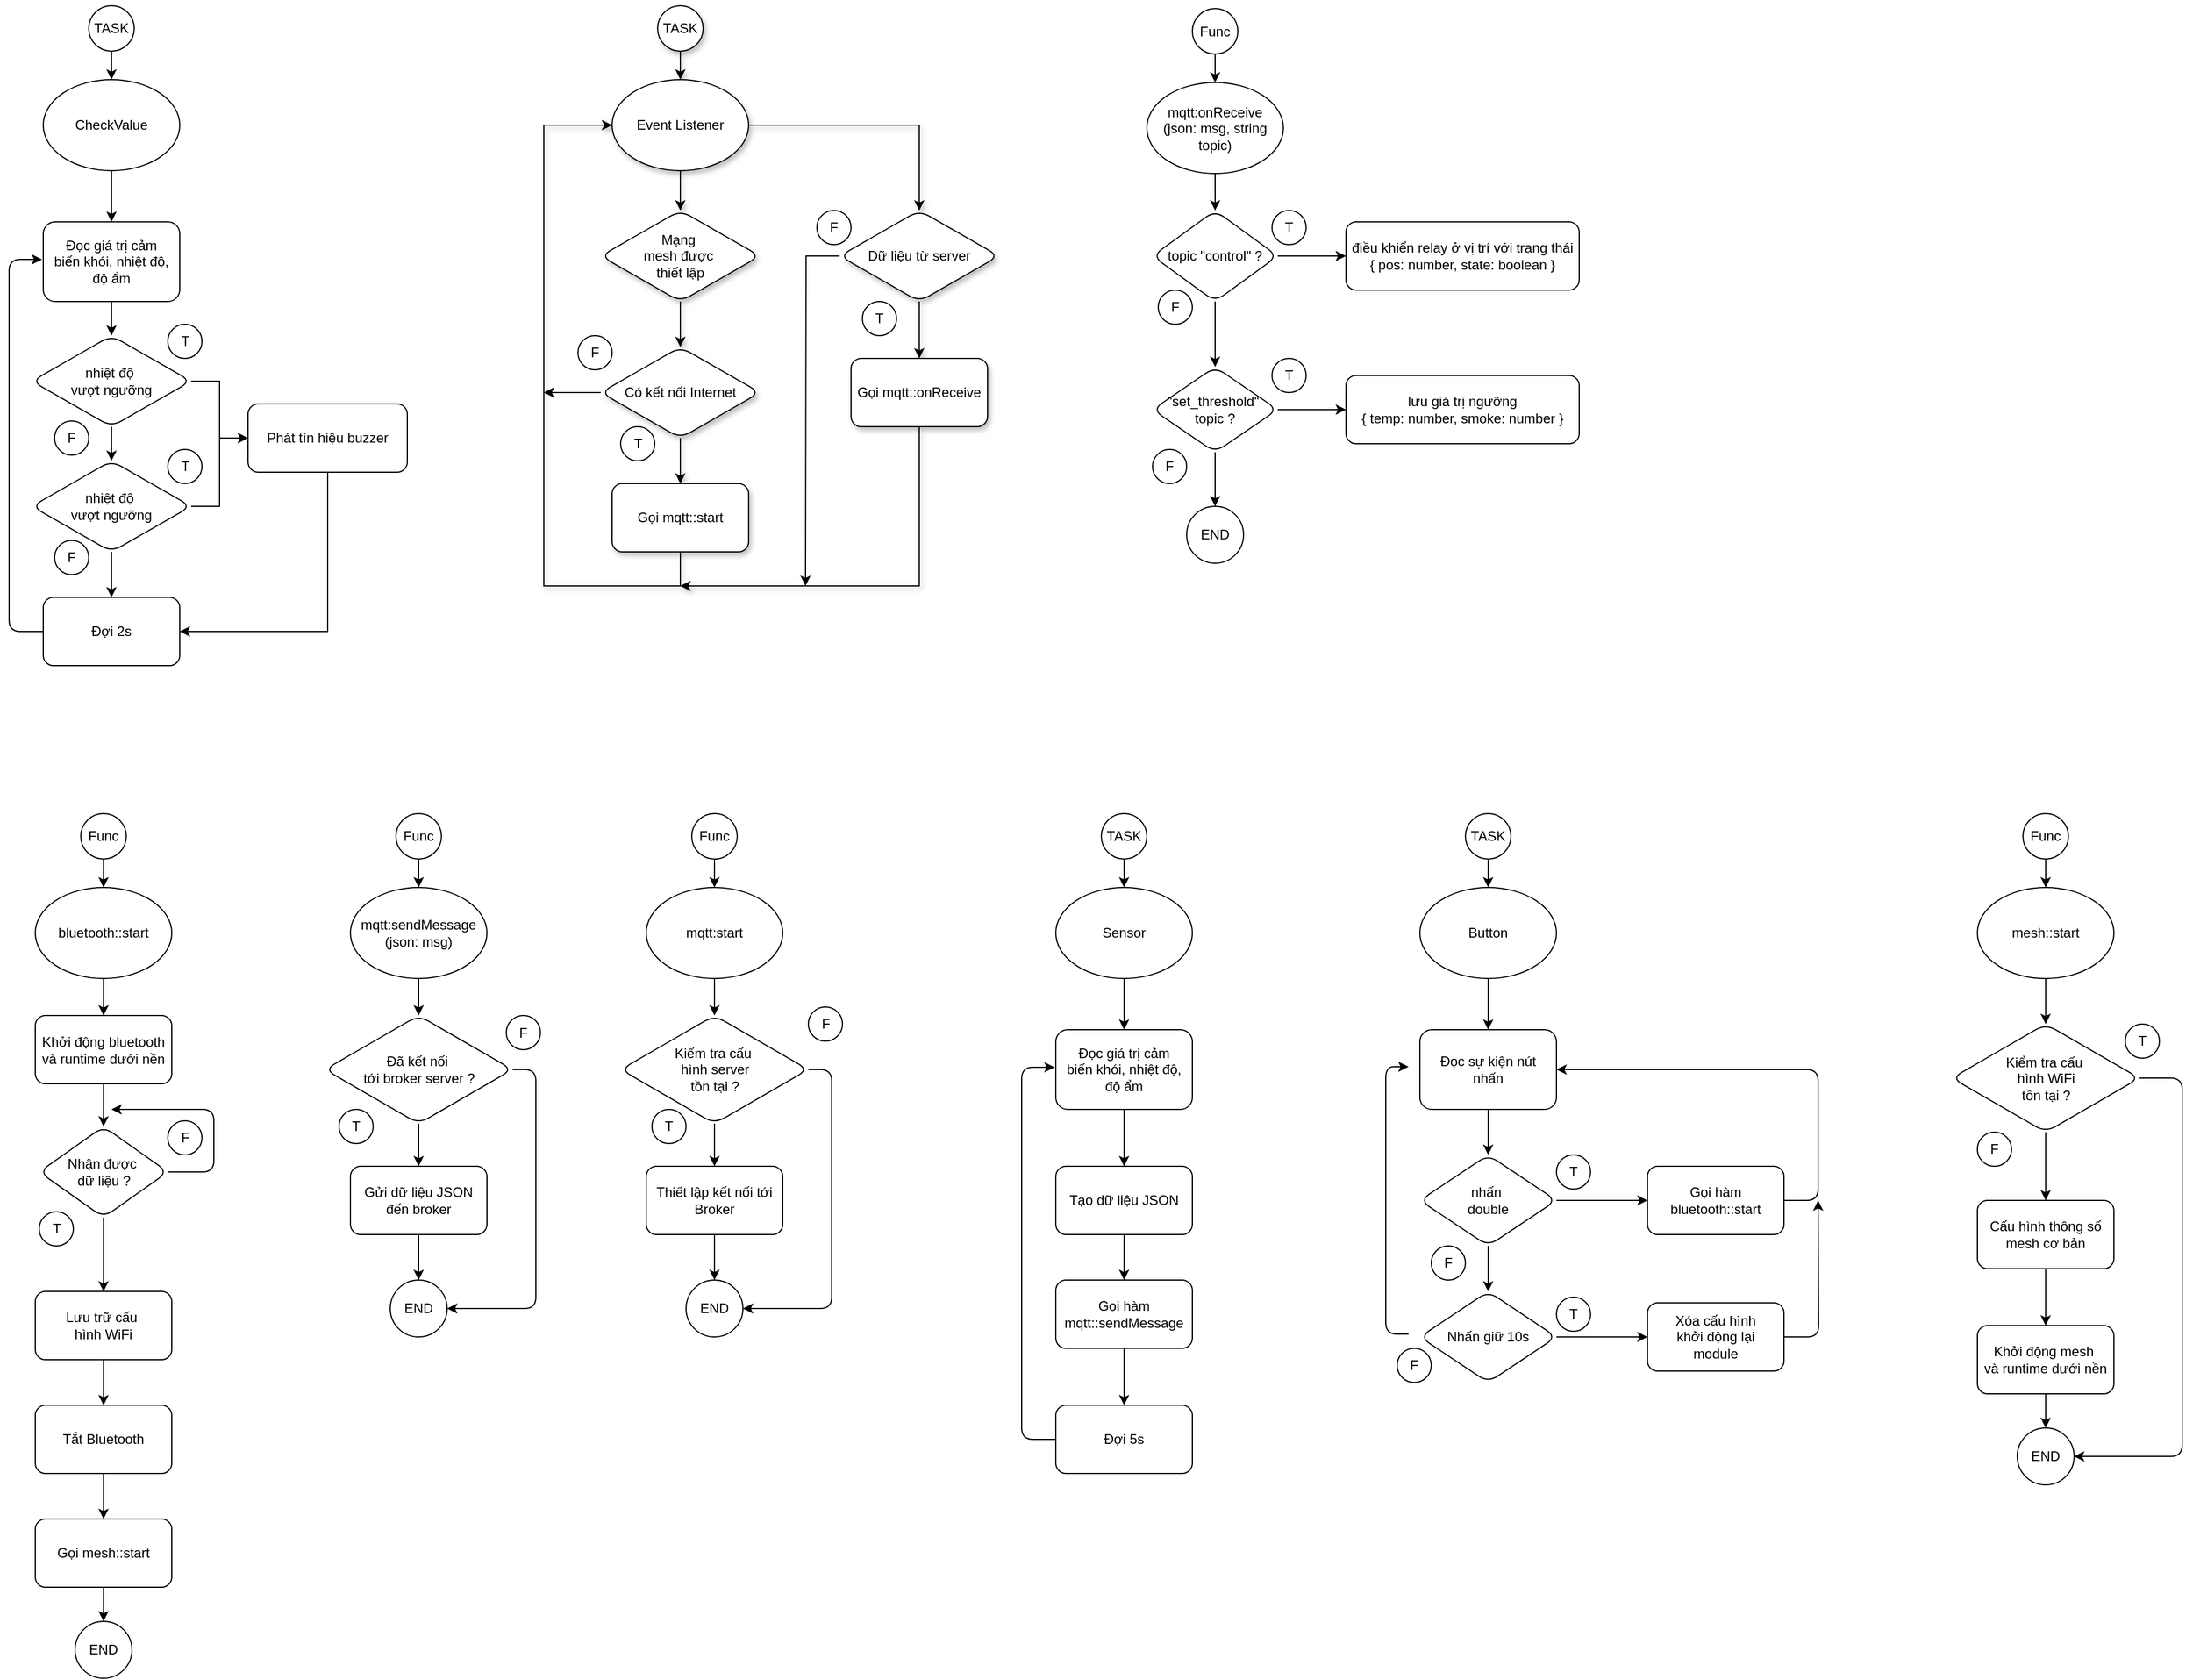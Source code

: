 <mxfile version="24.7.16">
  <diagram id="C5RBs43oDa-KdzZeNtuy" name="Page-1">
    <mxGraphModel dx="2795" dy="1794" grid="1" gridSize="10" guides="1" tooltips="1" connect="1" arrows="1" fold="1" page="1" pageScale="1" pageWidth="827" pageHeight="1169" math="0" shadow="0">
      <root>
        <mxCell id="WIyWlLk6GJQsqaUBKTNV-0" />
        <mxCell id="WIyWlLk6GJQsqaUBKTNV-1" parent="WIyWlLk6GJQsqaUBKTNV-0" />
        <mxCell id="Y83ORuwwAeoxOPEa_cM8-3" value="" style="edgeStyle=orthogonalEdgeStyle;rounded=1;orthogonalLoop=1;jettySize=auto;html=1;" parent="WIyWlLk6GJQsqaUBKTNV-1" source="Y83ORuwwAeoxOPEa_cM8-1" target="Y83ORuwwAeoxOPEa_cM8-2" edge="1">
          <mxGeometry relative="1" as="geometry" />
        </mxCell>
        <mxCell id="Y83ORuwwAeoxOPEa_cM8-1" value="Sensor" style="ellipse;whiteSpace=wrap;html=1;rounded=1;" parent="WIyWlLk6GJQsqaUBKTNV-1" vertex="1">
          <mxGeometry x="70" y="505" width="120" height="80" as="geometry" />
        </mxCell>
        <mxCell id="Y83ORuwwAeoxOPEa_cM8-5" value="" style="edgeStyle=orthogonalEdgeStyle;rounded=1;orthogonalLoop=1;jettySize=auto;html=1;" parent="WIyWlLk6GJQsqaUBKTNV-1" source="Y83ORuwwAeoxOPEa_cM8-2" target="Y83ORuwwAeoxOPEa_cM8-4" edge="1">
          <mxGeometry relative="1" as="geometry" />
        </mxCell>
        <mxCell id="Y83ORuwwAeoxOPEa_cM8-2" value="Đọc giá trị cảm biến khói, nhiệt độ, độ ẩm" style="rounded=1;whiteSpace=wrap;html=1;spacing=4;spacingRight=6;spacingLeft=6;" parent="WIyWlLk6GJQsqaUBKTNV-1" vertex="1">
          <mxGeometry x="70" y="630" width="120" height="70" as="geometry" />
        </mxCell>
        <mxCell id="Y83ORuwwAeoxOPEa_cM8-7" value="" style="edgeStyle=orthogonalEdgeStyle;rounded=1;orthogonalLoop=1;jettySize=auto;html=1;" parent="WIyWlLk6GJQsqaUBKTNV-1" source="Y83ORuwwAeoxOPEa_cM8-4" target="Y83ORuwwAeoxOPEa_cM8-6" edge="1">
          <mxGeometry relative="1" as="geometry" />
        </mxCell>
        <mxCell id="Y83ORuwwAeoxOPEa_cM8-4" value="Tạo dữ liệu JSON" style="whiteSpace=wrap;html=1;rounded=1;spacing=4;spacingRight=6;spacingLeft=6;" parent="WIyWlLk6GJQsqaUBKTNV-1" vertex="1">
          <mxGeometry x="70" y="750" width="120" height="60" as="geometry" />
        </mxCell>
        <mxCell id="Y83ORuwwAeoxOPEa_cM8-11" value="" style="edgeStyle=orthogonalEdgeStyle;rounded=1;orthogonalLoop=1;jettySize=auto;html=1;" parent="WIyWlLk6GJQsqaUBKTNV-1" source="Y83ORuwwAeoxOPEa_cM8-6" target="Y83ORuwwAeoxOPEa_cM8-10" edge="1">
          <mxGeometry relative="1" as="geometry" />
        </mxCell>
        <mxCell id="Y83ORuwwAeoxOPEa_cM8-6" value="Gọi hàm mqtt::sendMessage" style="whiteSpace=wrap;html=1;rounded=1;spacing=4;spacingRight=6;spacingLeft=6;" parent="WIyWlLk6GJQsqaUBKTNV-1" vertex="1">
          <mxGeometry x="70" y="850" width="120" height="60" as="geometry" />
        </mxCell>
        <mxCell id="Y83ORuwwAeoxOPEa_cM8-9" style="edgeStyle=orthogonalEdgeStyle;rounded=1;orthogonalLoop=1;jettySize=auto;html=1;entryX=0.5;entryY=0;entryDx=0;entryDy=0;" parent="WIyWlLk6GJQsqaUBKTNV-1" source="Y83ORuwwAeoxOPEa_cM8-8" target="Y83ORuwwAeoxOPEa_cM8-1" edge="1">
          <mxGeometry relative="1" as="geometry" />
        </mxCell>
        <mxCell id="Y83ORuwwAeoxOPEa_cM8-8" value="TASK" style="ellipse;whiteSpace=wrap;html=1;aspect=fixed;rounded=1;" parent="WIyWlLk6GJQsqaUBKTNV-1" vertex="1">
          <mxGeometry x="110" y="440" width="40" height="40" as="geometry" />
        </mxCell>
        <mxCell id="Y83ORuwwAeoxOPEa_cM8-12" style="edgeStyle=orthogonalEdgeStyle;rounded=1;orthogonalLoop=1;jettySize=auto;html=1;entryX=-0.009;entryY=0.472;entryDx=0;entryDy=0;entryPerimeter=0;curved=0;" parent="WIyWlLk6GJQsqaUBKTNV-1" source="Y83ORuwwAeoxOPEa_cM8-10" target="Y83ORuwwAeoxOPEa_cM8-2" edge="1">
          <mxGeometry relative="1" as="geometry">
            <mxPoint x="20" y="810" as="targetPoint" />
            <Array as="points">
              <mxPoint x="40" y="990" />
              <mxPoint x="40" y="663" />
            </Array>
          </mxGeometry>
        </mxCell>
        <mxCell id="Y83ORuwwAeoxOPEa_cM8-10" value="Đợi 5s" style="whiteSpace=wrap;html=1;rounded=1;spacing=4;spacingRight=6;spacingLeft=6;" parent="WIyWlLk6GJQsqaUBKTNV-1" vertex="1">
          <mxGeometry x="70" y="960" width="120" height="60" as="geometry" />
        </mxCell>
        <mxCell id="Y83ORuwwAeoxOPEa_cM8-17" style="edgeStyle=orthogonalEdgeStyle;rounded=1;orthogonalLoop=1;jettySize=auto;html=1;entryX=0.5;entryY=0;entryDx=0;entryDy=0;" parent="WIyWlLk6GJQsqaUBKTNV-1" source="Y83ORuwwAeoxOPEa_cM8-13" target="Y83ORuwwAeoxOPEa_cM8-16" edge="1">
          <mxGeometry relative="1" as="geometry" />
        </mxCell>
        <mxCell id="Y83ORuwwAeoxOPEa_cM8-13" value="Button" style="ellipse;whiteSpace=wrap;html=1;rounded=1;" parent="WIyWlLk6GJQsqaUBKTNV-1" vertex="1">
          <mxGeometry x="390" y="505" width="120" height="80" as="geometry" />
        </mxCell>
        <mxCell id="Y83ORuwwAeoxOPEa_cM8-14" style="edgeStyle=orthogonalEdgeStyle;rounded=1;orthogonalLoop=1;jettySize=auto;html=1;entryX=0.5;entryY=0;entryDx=0;entryDy=0;" parent="WIyWlLk6GJQsqaUBKTNV-1" source="Y83ORuwwAeoxOPEa_cM8-15" target="Y83ORuwwAeoxOPEa_cM8-13" edge="1">
          <mxGeometry relative="1" as="geometry" />
        </mxCell>
        <mxCell id="Y83ORuwwAeoxOPEa_cM8-15" value="TASK" style="ellipse;whiteSpace=wrap;html=1;aspect=fixed;rounded=1;" parent="WIyWlLk6GJQsqaUBKTNV-1" vertex="1">
          <mxGeometry x="430" y="440" width="40" height="40" as="geometry" />
        </mxCell>
        <mxCell id="Y83ORuwwAeoxOPEa_cM8-19" value="" style="edgeStyle=orthogonalEdgeStyle;rounded=1;orthogonalLoop=1;jettySize=auto;html=1;" parent="WIyWlLk6GJQsqaUBKTNV-1" source="Y83ORuwwAeoxOPEa_cM8-16" target="Y83ORuwwAeoxOPEa_cM8-18" edge="1">
          <mxGeometry relative="1" as="geometry" />
        </mxCell>
        <mxCell id="Y83ORuwwAeoxOPEa_cM8-16" value="Đọc sự kiện nút nhấn" style="rounded=1;whiteSpace=wrap;html=1;spacing=4;spacingRight=6;spacingLeft=6;" parent="WIyWlLk6GJQsqaUBKTNV-1" vertex="1">
          <mxGeometry x="390" y="630" width="120" height="70" as="geometry" />
        </mxCell>
        <mxCell id="Y83ORuwwAeoxOPEa_cM8-21" style="edgeStyle=orthogonalEdgeStyle;rounded=1;orthogonalLoop=1;jettySize=auto;html=1;entryX=0.5;entryY=0;entryDx=0;entryDy=0;" parent="WIyWlLk6GJQsqaUBKTNV-1" source="Y83ORuwwAeoxOPEa_cM8-18" target="Y83ORuwwAeoxOPEa_cM8-20" edge="1">
          <mxGeometry relative="1" as="geometry" />
        </mxCell>
        <mxCell id="Y83ORuwwAeoxOPEa_cM8-28" value="" style="edgeStyle=orthogonalEdgeStyle;rounded=1;orthogonalLoop=1;jettySize=auto;html=1;" parent="WIyWlLk6GJQsqaUBKTNV-1" source="Y83ORuwwAeoxOPEa_cM8-18" target="Y83ORuwwAeoxOPEa_cM8-27" edge="1">
          <mxGeometry relative="1" as="geometry" />
        </mxCell>
        <mxCell id="Y83ORuwwAeoxOPEa_cM8-18" value="nhấn&amp;nbsp;&lt;div&gt;double&lt;/div&gt;" style="rhombus;whiteSpace=wrap;html=1;rounded=1;spacing=4;spacingRight=6;spacingLeft=6;" parent="WIyWlLk6GJQsqaUBKTNV-1" vertex="1">
          <mxGeometry x="390" y="740" width="120" height="80" as="geometry" />
        </mxCell>
        <mxCell id="Y83ORuwwAeoxOPEa_cM8-23" style="edgeStyle=orthogonalEdgeStyle;rounded=1;orthogonalLoop=1;jettySize=auto;html=1;entryX=0;entryY=0.5;entryDx=0;entryDy=0;curved=0;" parent="WIyWlLk6GJQsqaUBKTNV-1" edge="1">
          <mxGeometry relative="1" as="geometry">
            <mxPoint x="380" y="662.5" as="targetPoint" />
            <mxPoint x="380" y="897.5" as="sourcePoint" />
            <Array as="points">
              <mxPoint x="360" y="897.5" />
              <mxPoint x="360" y="662.5" />
            </Array>
          </mxGeometry>
        </mxCell>
        <mxCell id="Y83ORuwwAeoxOPEa_cM8-30" value="" style="edgeStyle=orthogonalEdgeStyle;rounded=1;orthogonalLoop=1;jettySize=auto;html=1;" parent="WIyWlLk6GJQsqaUBKTNV-1" source="Y83ORuwwAeoxOPEa_cM8-20" target="Y83ORuwwAeoxOPEa_cM8-29" edge="1">
          <mxGeometry relative="1" as="geometry" />
        </mxCell>
        <mxCell id="Y83ORuwwAeoxOPEa_cM8-20" value="Nhấn giữ 10s" style="rhombus;whiteSpace=wrap;html=1;rounded=1;spacing=4;spacingRight=6;spacingLeft=6;" parent="WIyWlLk6GJQsqaUBKTNV-1" vertex="1">
          <mxGeometry x="390" y="860" width="120" height="80" as="geometry" />
        </mxCell>
        <mxCell id="Y83ORuwwAeoxOPEa_cM8-24" value="F" style="ellipse;whiteSpace=wrap;html=1;aspect=fixed;rounded=1;" parent="WIyWlLk6GJQsqaUBKTNV-1" vertex="1">
          <mxGeometry x="370" y="910" width="30" height="30" as="geometry" />
        </mxCell>
        <mxCell id="Y83ORuwwAeoxOPEa_cM8-26" value="F" style="ellipse;whiteSpace=wrap;html=1;aspect=fixed;rounded=1;" parent="WIyWlLk6GJQsqaUBKTNV-1" vertex="1">
          <mxGeometry x="400" y="820" width="30" height="30" as="geometry" />
        </mxCell>
        <mxCell id="Y83ORuwwAeoxOPEa_cM8-31" style="edgeStyle=orthogonalEdgeStyle;rounded=1;orthogonalLoop=1;jettySize=auto;html=1;entryX=1;entryY=0.5;entryDx=0;entryDy=0;curved=0;" parent="WIyWlLk6GJQsqaUBKTNV-1" source="Y83ORuwwAeoxOPEa_cM8-27" target="Y83ORuwwAeoxOPEa_cM8-16" edge="1">
          <mxGeometry relative="1" as="geometry">
            <Array as="points">
              <mxPoint x="740" y="780" />
              <mxPoint x="740" y="665" />
            </Array>
          </mxGeometry>
        </mxCell>
        <mxCell id="Y83ORuwwAeoxOPEa_cM8-27" value="Gọi hàm bluetooth::start" style="whiteSpace=wrap;html=1;rounded=1;spacing=4;spacingRight=6;spacingLeft=6;" parent="WIyWlLk6GJQsqaUBKTNV-1" vertex="1">
          <mxGeometry x="590" y="750" width="120" height="60" as="geometry" />
        </mxCell>
        <mxCell id="Y83ORuwwAeoxOPEa_cM8-32" style="edgeStyle=orthogonalEdgeStyle;rounded=1;orthogonalLoop=1;jettySize=auto;html=1;curved=0;" parent="WIyWlLk6GJQsqaUBKTNV-1" source="Y83ORuwwAeoxOPEa_cM8-29" edge="1">
          <mxGeometry relative="1" as="geometry">
            <mxPoint x="740" y="780" as="targetPoint" />
          </mxGeometry>
        </mxCell>
        <mxCell id="Y83ORuwwAeoxOPEa_cM8-29" value="Xóa cấu hình&lt;div&gt;khởi động lại module&lt;/div&gt;" style="whiteSpace=wrap;html=1;rounded=1;spacing=4;spacingRight=6;spacingLeft=6;" parent="WIyWlLk6GJQsqaUBKTNV-1" vertex="1">
          <mxGeometry x="590" y="870" width="120" height="60" as="geometry" />
        </mxCell>
        <mxCell id="Y83ORuwwAeoxOPEa_cM8-33" value="T" style="ellipse;whiteSpace=wrap;html=1;aspect=fixed;rounded=1;" parent="WIyWlLk6GJQsqaUBKTNV-1" vertex="1">
          <mxGeometry x="510" y="740" width="30" height="30" as="geometry" />
        </mxCell>
        <mxCell id="Y83ORuwwAeoxOPEa_cM8-34" value="T" style="ellipse;whiteSpace=wrap;html=1;aspect=fixed;rounded=1;" parent="WIyWlLk6GJQsqaUBKTNV-1" vertex="1">
          <mxGeometry x="510" y="865" width="30" height="30" as="geometry" />
        </mxCell>
        <mxCell id="Y83ORuwwAeoxOPEa_cM8-41" value="" style="edgeStyle=orthogonalEdgeStyle;rounded=1;orthogonalLoop=1;jettySize=auto;html=1;" parent="WIyWlLk6GJQsqaUBKTNV-1" source="Y83ORuwwAeoxOPEa_cM8-35" target="Y83ORuwwAeoxOPEa_cM8-40" edge="1">
          <mxGeometry relative="1" as="geometry" />
        </mxCell>
        <mxCell id="Y83ORuwwAeoxOPEa_cM8-35" value="mesh::start" style="ellipse;whiteSpace=wrap;html=1;rounded=1;" parent="WIyWlLk6GJQsqaUBKTNV-1" vertex="1">
          <mxGeometry x="880" y="505" width="120" height="80" as="geometry" />
        </mxCell>
        <mxCell id="Y83ORuwwAeoxOPEa_cM8-36" style="edgeStyle=orthogonalEdgeStyle;rounded=1;orthogonalLoop=1;jettySize=auto;html=1;entryX=0.5;entryY=0;entryDx=0;entryDy=0;" parent="WIyWlLk6GJQsqaUBKTNV-1" source="Y83ORuwwAeoxOPEa_cM8-37" target="Y83ORuwwAeoxOPEa_cM8-35" edge="1">
          <mxGeometry relative="1" as="geometry" />
        </mxCell>
        <mxCell id="Y83ORuwwAeoxOPEa_cM8-37" value="Func" style="ellipse;whiteSpace=wrap;html=1;aspect=fixed;rounded=1;" parent="WIyWlLk6GJQsqaUBKTNV-1" vertex="1">
          <mxGeometry x="920" y="440" width="40" height="40" as="geometry" />
        </mxCell>
        <mxCell id="Y83ORuwwAeoxOPEa_cM8-45" value="" style="edgeStyle=orthogonalEdgeStyle;rounded=1;orthogonalLoop=1;jettySize=auto;html=1;" parent="WIyWlLk6GJQsqaUBKTNV-1" source="Y83ORuwwAeoxOPEa_cM8-40" target="Y83ORuwwAeoxOPEa_cM8-44" edge="1">
          <mxGeometry relative="1" as="geometry" />
        </mxCell>
        <mxCell id="Y83ORuwwAeoxOPEa_cM8-50" style="edgeStyle=orthogonalEdgeStyle;rounded=1;orthogonalLoop=1;jettySize=auto;html=1;entryX=1;entryY=0.5;entryDx=0;entryDy=0;" parent="WIyWlLk6GJQsqaUBKTNV-1" source="Y83ORuwwAeoxOPEa_cM8-40" target="Y83ORuwwAeoxOPEa_cM8-48" edge="1">
          <mxGeometry relative="1" as="geometry">
            <Array as="points">
              <mxPoint x="1060" y="673" />
              <mxPoint x="1060" y="1005" />
            </Array>
          </mxGeometry>
        </mxCell>
        <mxCell id="Y83ORuwwAeoxOPEa_cM8-40" value="Kiểm tra cấu&amp;nbsp;&lt;div&gt;hình WiFi&lt;/div&gt;&lt;div&gt;tồn tại ?&lt;/div&gt;" style="rhombus;whiteSpace=wrap;html=1;rounded=1;" parent="WIyWlLk6GJQsqaUBKTNV-1" vertex="1">
          <mxGeometry x="857.5" y="625" width="165" height="95" as="geometry" />
        </mxCell>
        <mxCell id="Y83ORuwwAeoxOPEa_cM8-42" value="T" style="ellipse;whiteSpace=wrap;html=1;aspect=fixed;rounded=1;" parent="WIyWlLk6GJQsqaUBKTNV-1" vertex="1">
          <mxGeometry x="1010" y="625" width="30" height="30" as="geometry" />
        </mxCell>
        <mxCell id="Y83ORuwwAeoxOPEa_cM8-43" value="F" style="ellipse;whiteSpace=wrap;html=1;aspect=fixed;rounded=1;" parent="WIyWlLk6GJQsqaUBKTNV-1" vertex="1">
          <mxGeometry x="880" y="720" width="30" height="30" as="geometry" />
        </mxCell>
        <mxCell id="Y83ORuwwAeoxOPEa_cM8-47" value="" style="edgeStyle=orthogonalEdgeStyle;rounded=1;orthogonalLoop=1;jettySize=auto;html=1;" parent="WIyWlLk6GJQsqaUBKTNV-1" source="Y83ORuwwAeoxOPEa_cM8-44" target="Y83ORuwwAeoxOPEa_cM8-46" edge="1">
          <mxGeometry relative="1" as="geometry" />
        </mxCell>
        <mxCell id="Y83ORuwwAeoxOPEa_cM8-44" value="Cấu hình thông số mesh cơ bản" style="whiteSpace=wrap;html=1;rounded=1;" parent="WIyWlLk6GJQsqaUBKTNV-1" vertex="1">
          <mxGeometry x="880" y="780" width="120" height="60" as="geometry" />
        </mxCell>
        <mxCell id="Y83ORuwwAeoxOPEa_cM8-49" value="" style="edgeStyle=orthogonalEdgeStyle;rounded=1;orthogonalLoop=1;jettySize=auto;html=1;" parent="WIyWlLk6GJQsqaUBKTNV-1" source="Y83ORuwwAeoxOPEa_cM8-46" target="Y83ORuwwAeoxOPEa_cM8-48" edge="1">
          <mxGeometry relative="1" as="geometry" />
        </mxCell>
        <mxCell id="Y83ORuwwAeoxOPEa_cM8-46" value="Khởi động mesh&amp;nbsp;&lt;div&gt;và runtime dưới nền&lt;/div&gt;" style="whiteSpace=wrap;html=1;rounded=1;" parent="WIyWlLk6GJQsqaUBKTNV-1" vertex="1">
          <mxGeometry x="880" y="890" width="120" height="60" as="geometry" />
        </mxCell>
        <mxCell id="Y83ORuwwAeoxOPEa_cM8-48" value="END" style="ellipse;whiteSpace=wrap;html=1;rounded=1;" parent="WIyWlLk6GJQsqaUBKTNV-1" vertex="1">
          <mxGeometry x="915" y="980" width="50" height="50" as="geometry" />
        </mxCell>
        <mxCell id="Y83ORuwwAeoxOPEa_cM8-55" value="" style="edgeStyle=orthogonalEdgeStyle;rounded=1;orthogonalLoop=1;jettySize=auto;html=1;" parent="WIyWlLk6GJQsqaUBKTNV-1" source="Y83ORuwwAeoxOPEa_cM8-51" target="Y83ORuwwAeoxOPEa_cM8-54" edge="1">
          <mxGeometry relative="1" as="geometry" />
        </mxCell>
        <mxCell id="Y83ORuwwAeoxOPEa_cM8-51" value="mqtt:start" style="ellipse;whiteSpace=wrap;html=1;rounded=1;" parent="WIyWlLk6GJQsqaUBKTNV-1" vertex="1">
          <mxGeometry x="-290" y="505" width="120" height="80" as="geometry" />
        </mxCell>
        <mxCell id="Y83ORuwwAeoxOPEa_cM8-52" style="edgeStyle=orthogonalEdgeStyle;rounded=1;orthogonalLoop=1;jettySize=auto;html=1;entryX=0.5;entryY=0;entryDx=0;entryDy=0;" parent="WIyWlLk6GJQsqaUBKTNV-1" source="Y83ORuwwAeoxOPEa_cM8-53" target="Y83ORuwwAeoxOPEa_cM8-51" edge="1">
          <mxGeometry relative="1" as="geometry" />
        </mxCell>
        <mxCell id="Y83ORuwwAeoxOPEa_cM8-53" value="Func" style="ellipse;whiteSpace=wrap;html=1;aspect=fixed;rounded=1;" parent="WIyWlLk6GJQsqaUBKTNV-1" vertex="1">
          <mxGeometry x="-250" y="440" width="40" height="40" as="geometry" />
        </mxCell>
        <mxCell id="Y83ORuwwAeoxOPEa_cM8-57" value="" style="edgeStyle=orthogonalEdgeStyle;rounded=1;orthogonalLoop=1;jettySize=auto;html=1;" parent="WIyWlLk6GJQsqaUBKTNV-1" source="Y83ORuwwAeoxOPEa_cM8-54" target="Y83ORuwwAeoxOPEa_cM8-56" edge="1">
          <mxGeometry relative="1" as="geometry" />
        </mxCell>
        <mxCell id="Y83ORuwwAeoxOPEa_cM8-61" style="edgeStyle=orthogonalEdgeStyle;rounded=1;orthogonalLoop=1;jettySize=auto;html=1;entryX=1;entryY=0.5;entryDx=0;entryDy=0;" parent="WIyWlLk6GJQsqaUBKTNV-1" source="Y83ORuwwAeoxOPEa_cM8-54" target="Y83ORuwwAeoxOPEa_cM8-58" edge="1">
          <mxGeometry relative="1" as="geometry">
            <Array as="points">
              <mxPoint x="-127" y="665" />
              <mxPoint x="-127" y="875" />
            </Array>
          </mxGeometry>
        </mxCell>
        <mxCell id="Y83ORuwwAeoxOPEa_cM8-54" value="Kiểm tra cấu&amp;nbsp;&lt;div&gt;hình server&lt;/div&gt;&lt;div&gt;tồn tại ?&lt;/div&gt;" style="rhombus;whiteSpace=wrap;html=1;rounded=1;" parent="WIyWlLk6GJQsqaUBKTNV-1" vertex="1">
          <mxGeometry x="-312.5" y="617.5" width="165" height="95" as="geometry" />
        </mxCell>
        <mxCell id="Y83ORuwwAeoxOPEa_cM8-59" value="" style="edgeStyle=orthogonalEdgeStyle;rounded=1;orthogonalLoop=1;jettySize=auto;html=1;" parent="WIyWlLk6GJQsqaUBKTNV-1" source="Y83ORuwwAeoxOPEa_cM8-56" target="Y83ORuwwAeoxOPEa_cM8-58" edge="1">
          <mxGeometry relative="1" as="geometry" />
        </mxCell>
        <mxCell id="Y83ORuwwAeoxOPEa_cM8-56" value="Thiết lập kết nối tới Broker" style="whiteSpace=wrap;html=1;rounded=1;" parent="WIyWlLk6GJQsqaUBKTNV-1" vertex="1">
          <mxGeometry x="-290" y="750" width="120" height="60" as="geometry" />
        </mxCell>
        <mxCell id="Y83ORuwwAeoxOPEa_cM8-58" value="END" style="ellipse;whiteSpace=wrap;html=1;rounded=1;" parent="WIyWlLk6GJQsqaUBKTNV-1" vertex="1">
          <mxGeometry x="-255" y="850" width="50" height="50" as="geometry" />
        </mxCell>
        <mxCell id="Y83ORuwwAeoxOPEa_cM8-60" value="F" style="ellipse;whiteSpace=wrap;html=1;aspect=fixed;rounded=1;" parent="WIyWlLk6GJQsqaUBKTNV-1" vertex="1">
          <mxGeometry x="-147.5" y="610" width="30" height="30" as="geometry" />
        </mxCell>
        <mxCell id="Y83ORuwwAeoxOPEa_cM8-62" value="T" style="ellipse;whiteSpace=wrap;html=1;aspect=fixed;rounded=1;" parent="WIyWlLk6GJQsqaUBKTNV-1" vertex="1">
          <mxGeometry x="-285" y="700" width="30" height="30" as="geometry" />
        </mxCell>
        <mxCell id="Y83ORuwwAeoxOPEa_cM8-67" value="" style="edgeStyle=orthogonalEdgeStyle;rounded=1;orthogonalLoop=1;jettySize=auto;html=1;" parent="WIyWlLk6GJQsqaUBKTNV-1" source="Y83ORuwwAeoxOPEa_cM8-63" target="Y83ORuwwAeoxOPEa_cM8-66" edge="1">
          <mxGeometry relative="1" as="geometry" />
        </mxCell>
        <mxCell id="Y83ORuwwAeoxOPEa_cM8-63" value="mqtt:sendMessage&lt;div&gt;(json: msg)&lt;/div&gt;" style="ellipse;whiteSpace=wrap;html=1;rounded=1;" parent="WIyWlLk6GJQsqaUBKTNV-1" vertex="1">
          <mxGeometry x="-550" y="505" width="120" height="80" as="geometry" />
        </mxCell>
        <mxCell id="Y83ORuwwAeoxOPEa_cM8-64" style="edgeStyle=orthogonalEdgeStyle;rounded=1;orthogonalLoop=1;jettySize=auto;html=1;entryX=0.5;entryY=0;entryDx=0;entryDy=0;" parent="WIyWlLk6GJQsqaUBKTNV-1" source="Y83ORuwwAeoxOPEa_cM8-65" target="Y83ORuwwAeoxOPEa_cM8-63" edge="1">
          <mxGeometry relative="1" as="geometry" />
        </mxCell>
        <mxCell id="Y83ORuwwAeoxOPEa_cM8-65" value="Func" style="ellipse;whiteSpace=wrap;html=1;aspect=fixed;rounded=1;" parent="WIyWlLk6GJQsqaUBKTNV-1" vertex="1">
          <mxGeometry x="-510" y="440" width="40" height="40" as="geometry" />
        </mxCell>
        <mxCell id="Y83ORuwwAeoxOPEa_cM8-71" value="" style="edgeStyle=orthogonalEdgeStyle;rounded=1;orthogonalLoop=1;jettySize=auto;html=1;" parent="WIyWlLk6GJQsqaUBKTNV-1" source="Y83ORuwwAeoxOPEa_cM8-66" target="Y83ORuwwAeoxOPEa_cM8-70" edge="1">
          <mxGeometry relative="1" as="geometry" />
        </mxCell>
        <mxCell id="Y83ORuwwAeoxOPEa_cM8-74" style="edgeStyle=orthogonalEdgeStyle;rounded=1;orthogonalLoop=1;jettySize=auto;html=1;entryX=1;entryY=0.5;entryDx=0;entryDy=0;" parent="WIyWlLk6GJQsqaUBKTNV-1" source="Y83ORuwwAeoxOPEa_cM8-66" target="Y83ORuwwAeoxOPEa_cM8-72" edge="1">
          <mxGeometry relative="1" as="geometry">
            <Array as="points">
              <mxPoint x="-387" y="665" />
              <mxPoint x="-387" y="875" />
            </Array>
          </mxGeometry>
        </mxCell>
        <mxCell id="Y83ORuwwAeoxOPEa_cM8-66" value="Đã kết nối&amp;nbsp;&lt;div&gt;tới broker server ?&lt;/div&gt;" style="rhombus;whiteSpace=wrap;html=1;rounded=1;" parent="WIyWlLk6GJQsqaUBKTNV-1" vertex="1">
          <mxGeometry x="-572.5" y="617.5" width="165" height="95" as="geometry" />
        </mxCell>
        <mxCell id="Y83ORuwwAeoxOPEa_cM8-68" value="T" style="ellipse;whiteSpace=wrap;html=1;aspect=fixed;rounded=1;" parent="WIyWlLk6GJQsqaUBKTNV-1" vertex="1">
          <mxGeometry x="-560" y="700" width="30" height="30" as="geometry" />
        </mxCell>
        <mxCell id="Y83ORuwwAeoxOPEa_cM8-69" value="F" style="ellipse;whiteSpace=wrap;html=1;aspect=fixed;rounded=1;" parent="WIyWlLk6GJQsqaUBKTNV-1" vertex="1">
          <mxGeometry x="-413" y="617.5" width="30" height="30" as="geometry" />
        </mxCell>
        <mxCell id="Y83ORuwwAeoxOPEa_cM8-73" value="" style="edgeStyle=orthogonalEdgeStyle;rounded=1;orthogonalLoop=1;jettySize=auto;html=1;" parent="WIyWlLk6GJQsqaUBKTNV-1" source="Y83ORuwwAeoxOPEa_cM8-70" target="Y83ORuwwAeoxOPEa_cM8-72" edge="1">
          <mxGeometry relative="1" as="geometry" />
        </mxCell>
        <mxCell id="Y83ORuwwAeoxOPEa_cM8-70" value="Gửi dữ liệu JSON đến broker" style="whiteSpace=wrap;html=1;rounded=1;" parent="WIyWlLk6GJQsqaUBKTNV-1" vertex="1">
          <mxGeometry x="-550" y="750" width="120" height="60" as="geometry" />
        </mxCell>
        <mxCell id="Y83ORuwwAeoxOPEa_cM8-72" value="END" style="ellipse;whiteSpace=wrap;html=1;rounded=1;" parent="WIyWlLk6GJQsqaUBKTNV-1" vertex="1">
          <mxGeometry x="-515" y="850" width="50" height="50" as="geometry" />
        </mxCell>
        <mxCell id="Y83ORuwwAeoxOPEa_cM8-80" value="" style="edgeStyle=orthogonalEdgeStyle;rounded=1;orthogonalLoop=1;jettySize=auto;html=1;" parent="WIyWlLk6GJQsqaUBKTNV-1" source="Y83ORuwwAeoxOPEa_cM8-76" target="Y83ORuwwAeoxOPEa_cM8-79" edge="1">
          <mxGeometry relative="1" as="geometry" />
        </mxCell>
        <mxCell id="Y83ORuwwAeoxOPEa_cM8-76" value="bluetooth::start" style="ellipse;whiteSpace=wrap;html=1;rounded=1;" parent="WIyWlLk6GJQsqaUBKTNV-1" vertex="1">
          <mxGeometry x="-827" y="505" width="120" height="80" as="geometry" />
        </mxCell>
        <mxCell id="Y83ORuwwAeoxOPEa_cM8-77" style="edgeStyle=orthogonalEdgeStyle;rounded=1;orthogonalLoop=1;jettySize=auto;html=1;entryX=0.5;entryY=0;entryDx=0;entryDy=0;" parent="WIyWlLk6GJQsqaUBKTNV-1" source="Y83ORuwwAeoxOPEa_cM8-78" target="Y83ORuwwAeoxOPEa_cM8-76" edge="1">
          <mxGeometry relative="1" as="geometry" />
        </mxCell>
        <mxCell id="Y83ORuwwAeoxOPEa_cM8-78" value="Func" style="ellipse;whiteSpace=wrap;html=1;aspect=fixed;rounded=1;" parent="WIyWlLk6GJQsqaUBKTNV-1" vertex="1">
          <mxGeometry x="-787" y="440" width="40" height="40" as="geometry" />
        </mxCell>
        <mxCell id="Y83ORuwwAeoxOPEa_cM8-84" value="" style="edgeStyle=orthogonalEdgeStyle;rounded=1;orthogonalLoop=1;jettySize=auto;html=1;" parent="WIyWlLk6GJQsqaUBKTNV-1" source="Y83ORuwwAeoxOPEa_cM8-79" target="Y83ORuwwAeoxOPEa_cM8-83" edge="1">
          <mxGeometry relative="1" as="geometry" />
        </mxCell>
        <mxCell id="Y83ORuwwAeoxOPEa_cM8-79" value="Khởi động bluetooth và runtime dưới nền" style="whiteSpace=wrap;html=1;rounded=1;" parent="WIyWlLk6GJQsqaUBKTNV-1" vertex="1">
          <mxGeometry x="-827" y="617.5" width="120" height="60" as="geometry" />
        </mxCell>
        <mxCell id="Y83ORuwwAeoxOPEa_cM8-87" value="" style="edgeStyle=orthogonalEdgeStyle;rounded=1;orthogonalLoop=1;jettySize=auto;html=1;" parent="WIyWlLk6GJQsqaUBKTNV-1" source="Y83ORuwwAeoxOPEa_cM8-83" target="Y83ORuwwAeoxOPEa_cM8-86" edge="1">
          <mxGeometry relative="1" as="geometry" />
        </mxCell>
        <mxCell id="Y83ORuwwAeoxOPEa_cM8-93" style="edgeStyle=orthogonalEdgeStyle;rounded=1;orthogonalLoop=1;jettySize=auto;html=1;" parent="WIyWlLk6GJQsqaUBKTNV-1" source="Y83ORuwwAeoxOPEa_cM8-83" edge="1">
          <mxGeometry relative="1" as="geometry">
            <mxPoint x="-760" y="700" as="targetPoint" />
            <Array as="points">
              <mxPoint x="-670" y="755" />
              <mxPoint x="-670" y="700" />
            </Array>
          </mxGeometry>
        </mxCell>
        <mxCell id="Y83ORuwwAeoxOPEa_cM8-83" value="Nhận được&amp;nbsp;&lt;div&gt;dữ liệu ?&lt;/div&gt;" style="rhombus;whiteSpace=wrap;html=1;rounded=1;" parent="WIyWlLk6GJQsqaUBKTNV-1" vertex="1">
          <mxGeometry x="-823.5" y="715" width="113" height="80" as="geometry" />
        </mxCell>
        <mxCell id="Y83ORuwwAeoxOPEa_cM8-85" value="T" style="ellipse;whiteSpace=wrap;html=1;aspect=fixed;rounded=1;" parent="WIyWlLk6GJQsqaUBKTNV-1" vertex="1">
          <mxGeometry x="-823.5" y="790" width="30" height="30" as="geometry" />
        </mxCell>
        <mxCell id="Y83ORuwwAeoxOPEa_cM8-89" value="" style="edgeStyle=orthogonalEdgeStyle;rounded=1;orthogonalLoop=1;jettySize=auto;html=1;" parent="WIyWlLk6GJQsqaUBKTNV-1" source="Y83ORuwwAeoxOPEa_cM8-86" target="Y83ORuwwAeoxOPEa_cM8-88" edge="1">
          <mxGeometry relative="1" as="geometry" />
        </mxCell>
        <mxCell id="Y83ORuwwAeoxOPEa_cM8-86" value="Lưu trữ cấu&amp;nbsp;&lt;div&gt;hình WiFi&lt;/div&gt;" style="whiteSpace=wrap;html=1;rounded=1;" parent="WIyWlLk6GJQsqaUBKTNV-1" vertex="1">
          <mxGeometry x="-827" y="860" width="120" height="60" as="geometry" />
        </mxCell>
        <mxCell id="Y83ORuwwAeoxOPEa_cM8-95" value="" style="edgeStyle=orthogonalEdgeStyle;rounded=1;orthogonalLoop=1;jettySize=auto;html=1;" parent="WIyWlLk6GJQsqaUBKTNV-1" source="Y83ORuwwAeoxOPEa_cM8-88" target="Y83ORuwwAeoxOPEa_cM8-90" edge="1">
          <mxGeometry relative="1" as="geometry" />
        </mxCell>
        <mxCell id="Y83ORuwwAeoxOPEa_cM8-88" value="Tắt Bluetooth" style="whiteSpace=wrap;html=1;rounded=1;" parent="WIyWlLk6GJQsqaUBKTNV-1" vertex="1">
          <mxGeometry x="-827" y="960" width="120" height="60" as="geometry" />
        </mxCell>
        <mxCell id="Y83ORuwwAeoxOPEa_cM8-97" value="" style="edgeStyle=orthogonalEdgeStyle;rounded=1;orthogonalLoop=1;jettySize=auto;html=1;" parent="WIyWlLk6GJQsqaUBKTNV-1" source="Y83ORuwwAeoxOPEa_cM8-90" target="Y83ORuwwAeoxOPEa_cM8-96" edge="1">
          <mxGeometry relative="1" as="geometry" />
        </mxCell>
        <mxCell id="Y83ORuwwAeoxOPEa_cM8-90" value="Gọi mesh::start" style="whiteSpace=wrap;html=1;rounded=1;" parent="WIyWlLk6GJQsqaUBKTNV-1" vertex="1">
          <mxGeometry x="-827" y="1060" width="120" height="60" as="geometry" />
        </mxCell>
        <mxCell id="Y83ORuwwAeoxOPEa_cM8-94" value="F" style="ellipse;whiteSpace=wrap;html=1;aspect=fixed;rounded=1;" parent="WIyWlLk6GJQsqaUBKTNV-1" vertex="1">
          <mxGeometry x="-710.5" y="710" width="30" height="30" as="geometry" />
        </mxCell>
        <mxCell id="Y83ORuwwAeoxOPEa_cM8-96" value="END" style="ellipse;whiteSpace=wrap;html=1;rounded=1;" parent="WIyWlLk6GJQsqaUBKTNV-1" vertex="1">
          <mxGeometry x="-792" y="1150" width="50" height="50" as="geometry" />
        </mxCell>
        <mxCell id="pWSD_-6UtHxxObJlZtEw-1" value="" style="edgeStyle=orthogonalEdgeStyle;rounded=1;orthogonalLoop=1;jettySize=auto;html=1;" edge="1" parent="WIyWlLk6GJQsqaUBKTNV-1" source="pWSD_-6UtHxxObJlZtEw-2" target="pWSD_-6UtHxxObJlZtEw-4">
          <mxGeometry relative="1" as="geometry" />
        </mxCell>
        <mxCell id="pWSD_-6UtHxxObJlZtEw-2" value="CheckValue" style="ellipse;whiteSpace=wrap;html=1;rounded=1;" vertex="1" parent="WIyWlLk6GJQsqaUBKTNV-1">
          <mxGeometry x="-820" y="-205" width="120" height="80" as="geometry" />
        </mxCell>
        <mxCell id="pWSD_-6UtHxxObJlZtEw-15" value="" style="edgeStyle=orthogonalEdgeStyle;rounded=0;orthogonalLoop=1;jettySize=auto;html=1;" edge="1" parent="WIyWlLk6GJQsqaUBKTNV-1" source="pWSD_-6UtHxxObJlZtEw-4" target="pWSD_-6UtHxxObJlZtEw-14">
          <mxGeometry relative="1" as="geometry" />
        </mxCell>
        <mxCell id="pWSD_-6UtHxxObJlZtEw-4" value="Đọc giá trị cảm biến khói, nhiệt độ, độ ẩm" style="rounded=1;whiteSpace=wrap;html=1;spacing=4;spacingRight=6;spacingLeft=6;" vertex="1" parent="WIyWlLk6GJQsqaUBKTNV-1">
          <mxGeometry x="-820" y="-80" width="120" height="70" as="geometry" />
        </mxCell>
        <mxCell id="pWSD_-6UtHxxObJlZtEw-9" style="edgeStyle=orthogonalEdgeStyle;rounded=1;orthogonalLoop=1;jettySize=auto;html=1;entryX=0.5;entryY=0;entryDx=0;entryDy=0;" edge="1" parent="WIyWlLk6GJQsqaUBKTNV-1" source="pWSD_-6UtHxxObJlZtEw-10" target="pWSD_-6UtHxxObJlZtEw-2">
          <mxGeometry relative="1" as="geometry" />
        </mxCell>
        <mxCell id="pWSD_-6UtHxxObJlZtEw-10" value="TASK" style="ellipse;whiteSpace=wrap;html=1;aspect=fixed;rounded=1;" vertex="1" parent="WIyWlLk6GJQsqaUBKTNV-1">
          <mxGeometry x="-780" y="-270" width="40" height="40" as="geometry" />
        </mxCell>
        <mxCell id="pWSD_-6UtHxxObJlZtEw-11" style="edgeStyle=orthogonalEdgeStyle;rounded=1;orthogonalLoop=1;jettySize=auto;html=1;entryX=-0.009;entryY=0.472;entryDx=0;entryDy=0;entryPerimeter=0;curved=0;" edge="1" parent="WIyWlLk6GJQsqaUBKTNV-1" source="pWSD_-6UtHxxObJlZtEw-12" target="pWSD_-6UtHxxObJlZtEw-4">
          <mxGeometry relative="1" as="geometry">
            <mxPoint x="-870" y="100" as="targetPoint" />
            <Array as="points">
              <mxPoint x="-850" y="280" />
              <mxPoint x="-850" y="-47" />
            </Array>
          </mxGeometry>
        </mxCell>
        <mxCell id="pWSD_-6UtHxxObJlZtEw-12" value="Đợi 2s" style="whiteSpace=wrap;html=1;rounded=1;spacing=4;spacingRight=6;spacingLeft=6;" vertex="1" parent="WIyWlLk6GJQsqaUBKTNV-1">
          <mxGeometry x="-820" y="250" width="120" height="60" as="geometry" />
        </mxCell>
        <mxCell id="pWSD_-6UtHxxObJlZtEw-17" value="" style="edgeStyle=orthogonalEdgeStyle;rounded=0;orthogonalLoop=1;jettySize=auto;html=1;" edge="1" parent="WIyWlLk6GJQsqaUBKTNV-1" source="pWSD_-6UtHxxObJlZtEw-14" target="pWSD_-6UtHxxObJlZtEw-16">
          <mxGeometry relative="1" as="geometry" />
        </mxCell>
        <mxCell id="pWSD_-6UtHxxObJlZtEw-20" style="edgeStyle=orthogonalEdgeStyle;rounded=0;orthogonalLoop=1;jettySize=auto;html=1;entryX=0;entryY=0.5;entryDx=0;entryDy=0;" edge="1" parent="WIyWlLk6GJQsqaUBKTNV-1" source="pWSD_-6UtHxxObJlZtEw-14" target="pWSD_-6UtHxxObJlZtEw-19">
          <mxGeometry relative="1" as="geometry" />
        </mxCell>
        <mxCell id="pWSD_-6UtHxxObJlZtEw-14" value="nhiệt độ&amp;nbsp;&lt;div&gt;vượt ngưỡng&lt;/div&gt;" style="rhombus;whiteSpace=wrap;html=1;rounded=1;spacing=4;spacingRight=6;spacingLeft=6;" vertex="1" parent="WIyWlLk6GJQsqaUBKTNV-1">
          <mxGeometry x="-830" y="20" width="140" height="80" as="geometry" />
        </mxCell>
        <mxCell id="pWSD_-6UtHxxObJlZtEw-18" style="edgeStyle=orthogonalEdgeStyle;rounded=0;orthogonalLoop=1;jettySize=auto;html=1;entryX=0.5;entryY=0;entryDx=0;entryDy=0;" edge="1" parent="WIyWlLk6GJQsqaUBKTNV-1" source="pWSD_-6UtHxxObJlZtEw-16" target="pWSD_-6UtHxxObJlZtEw-12">
          <mxGeometry relative="1" as="geometry" />
        </mxCell>
        <mxCell id="pWSD_-6UtHxxObJlZtEw-21" style="edgeStyle=orthogonalEdgeStyle;rounded=0;orthogonalLoop=1;jettySize=auto;html=1;entryX=0;entryY=0.5;entryDx=0;entryDy=0;" edge="1" parent="WIyWlLk6GJQsqaUBKTNV-1" source="pWSD_-6UtHxxObJlZtEw-16" target="pWSD_-6UtHxxObJlZtEw-19">
          <mxGeometry relative="1" as="geometry" />
        </mxCell>
        <mxCell id="pWSD_-6UtHxxObJlZtEw-16" value="nhiệt độ&amp;nbsp;&lt;div&gt;vượt ngưỡng&lt;/div&gt;" style="rhombus;whiteSpace=wrap;html=1;rounded=1;spacing=4;spacingRight=6;spacingLeft=6;" vertex="1" parent="WIyWlLk6GJQsqaUBKTNV-1">
          <mxGeometry x="-830" y="130" width="140" height="80" as="geometry" />
        </mxCell>
        <mxCell id="pWSD_-6UtHxxObJlZtEw-22" style="edgeStyle=orthogonalEdgeStyle;rounded=0;orthogonalLoop=1;jettySize=auto;html=1;entryX=1;entryY=0.5;entryDx=0;entryDy=0;" edge="1" parent="WIyWlLk6GJQsqaUBKTNV-1" source="pWSD_-6UtHxxObJlZtEw-19" target="pWSD_-6UtHxxObJlZtEw-12">
          <mxGeometry relative="1" as="geometry">
            <Array as="points">
              <mxPoint x="-570" y="280" />
            </Array>
          </mxGeometry>
        </mxCell>
        <mxCell id="pWSD_-6UtHxxObJlZtEw-19" value="Phát tín hiệu buzzer" style="rounded=1;whiteSpace=wrap;html=1;" vertex="1" parent="WIyWlLk6GJQsqaUBKTNV-1">
          <mxGeometry x="-640" y="80" width="140" height="60" as="geometry" />
        </mxCell>
        <mxCell id="pWSD_-6UtHxxObJlZtEw-23" value="F" style="ellipse;whiteSpace=wrap;html=1;aspect=fixed;rounded=1;" vertex="1" parent="WIyWlLk6GJQsqaUBKTNV-1">
          <mxGeometry x="-810" y="95" width="30" height="30" as="geometry" />
        </mxCell>
        <mxCell id="pWSD_-6UtHxxObJlZtEw-24" value="F" style="ellipse;whiteSpace=wrap;html=1;aspect=fixed;rounded=1;" vertex="1" parent="WIyWlLk6GJQsqaUBKTNV-1">
          <mxGeometry x="-810" y="200" width="30" height="30" as="geometry" />
        </mxCell>
        <mxCell id="pWSD_-6UtHxxObJlZtEw-25" value="T" style="ellipse;whiteSpace=wrap;html=1;aspect=fixed;rounded=1;" vertex="1" parent="WIyWlLk6GJQsqaUBKTNV-1">
          <mxGeometry x="-710.5" y="10" width="30" height="30" as="geometry" />
        </mxCell>
        <mxCell id="pWSD_-6UtHxxObJlZtEw-26" value="T" style="ellipse;whiteSpace=wrap;html=1;aspect=fixed;rounded=1;" vertex="1" parent="WIyWlLk6GJQsqaUBKTNV-1">
          <mxGeometry x="-710.5" y="120" width="30" height="30" as="geometry" />
        </mxCell>
        <mxCell id="pWSD_-6UtHxxObJlZtEw-30" style="edgeStyle=orthogonalEdgeStyle;rounded=0;orthogonalLoop=1;jettySize=auto;html=1;entryX=0.5;entryY=0;entryDx=0;entryDy=0;strokeColor=default;movable=1;shadow=1;" edge="1" parent="WIyWlLk6GJQsqaUBKTNV-1" source="pWSD_-6UtHxxObJlZtEw-28" target="pWSD_-6UtHxxObJlZtEw-29">
          <mxGeometry relative="1" as="geometry" />
        </mxCell>
        <mxCell id="pWSD_-6UtHxxObJlZtEw-28" value="TASK" style="ellipse;whiteSpace=wrap;html=1;aspect=fixed;rounded=1;strokeColor=default;movable=1;shadow=1;" vertex="1" parent="WIyWlLk6GJQsqaUBKTNV-1">
          <mxGeometry x="-280" y="-270" width="40" height="40" as="geometry" />
        </mxCell>
        <mxCell id="pWSD_-6UtHxxObJlZtEw-32" value="" style="edgeStyle=orthogonalEdgeStyle;rounded=0;orthogonalLoop=1;jettySize=auto;html=1;strokeColor=default;movable=1;shadow=1;" edge="1" parent="WIyWlLk6GJQsqaUBKTNV-1" source="pWSD_-6UtHxxObJlZtEw-29" target="pWSD_-6UtHxxObJlZtEw-31">
          <mxGeometry relative="1" as="geometry" />
        </mxCell>
        <mxCell id="pWSD_-6UtHxxObJlZtEw-41" style="edgeStyle=orthogonalEdgeStyle;rounded=0;orthogonalLoop=1;jettySize=auto;html=1;entryX=0.5;entryY=0;entryDx=0;entryDy=0;strokeColor=default;movable=1;shadow=1;" edge="1" parent="WIyWlLk6GJQsqaUBKTNV-1" source="pWSD_-6UtHxxObJlZtEw-29" target="pWSD_-6UtHxxObJlZtEw-33">
          <mxGeometry relative="1" as="geometry" />
        </mxCell>
        <mxCell id="pWSD_-6UtHxxObJlZtEw-29" value="Event Listener" style="ellipse;whiteSpace=wrap;html=1;rounded=1;strokeColor=default;movable=1;shadow=1;" vertex="1" parent="WIyWlLk6GJQsqaUBKTNV-1">
          <mxGeometry x="-320" y="-205" width="120" height="80" as="geometry" />
        </mxCell>
        <mxCell id="pWSD_-6UtHxxObJlZtEw-37" value="" style="edgeStyle=orthogonalEdgeStyle;rounded=0;orthogonalLoop=1;jettySize=auto;html=1;strokeColor=default;movable=1;shadow=1;" edge="1" parent="WIyWlLk6GJQsqaUBKTNV-1" source="pWSD_-6UtHxxObJlZtEw-31" target="pWSD_-6UtHxxObJlZtEw-36">
          <mxGeometry relative="1" as="geometry" />
        </mxCell>
        <mxCell id="pWSD_-6UtHxxObJlZtEw-31" value="Mạng&amp;nbsp;&lt;div&gt;mesh được&amp;nbsp;&lt;div&gt;thiết lập&lt;/div&gt;&lt;/div&gt;" style="rhombus;whiteSpace=wrap;html=1;rounded=1;strokeColor=default;movable=1;shadow=1;" vertex="1" parent="WIyWlLk6GJQsqaUBKTNV-1">
          <mxGeometry x="-330" y="-90" width="140" height="80" as="geometry" />
        </mxCell>
        <mxCell id="pWSD_-6UtHxxObJlZtEw-55" style="edgeStyle=orthogonalEdgeStyle;rounded=0;orthogonalLoop=1;jettySize=auto;html=1;entryX=0.5;entryY=0;entryDx=0;entryDy=0;strokeColor=default;movable=1;shadow=1;" edge="1" parent="WIyWlLk6GJQsqaUBKTNV-1" source="pWSD_-6UtHxxObJlZtEw-33" target="pWSD_-6UtHxxObJlZtEw-54">
          <mxGeometry relative="1" as="geometry" />
        </mxCell>
        <mxCell id="pWSD_-6UtHxxObJlZtEw-62" style="edgeStyle=orthogonalEdgeStyle;rounded=0;orthogonalLoop=1;jettySize=auto;html=1;" edge="1" parent="WIyWlLk6GJQsqaUBKTNV-1" source="pWSD_-6UtHxxObJlZtEw-33">
          <mxGeometry relative="1" as="geometry">
            <mxPoint x="-150" y="240" as="targetPoint" />
          </mxGeometry>
        </mxCell>
        <mxCell id="pWSD_-6UtHxxObJlZtEw-33" value="Dữ liệu từ server" style="rhombus;whiteSpace=wrap;html=1;rounded=1;strokeColor=default;movable=1;shadow=1;" vertex="1" parent="WIyWlLk6GJQsqaUBKTNV-1">
          <mxGeometry x="-120" y="-90" width="140" height="80" as="geometry" />
        </mxCell>
        <mxCell id="pWSD_-6UtHxxObJlZtEw-39" style="edgeStyle=orthogonalEdgeStyle;rounded=0;orthogonalLoop=1;jettySize=auto;html=1;entryX=0.5;entryY=0;entryDx=0;entryDy=0;strokeColor=default;movable=1;shadow=1;" edge="1" parent="WIyWlLk6GJQsqaUBKTNV-1" source="pWSD_-6UtHxxObJlZtEw-36" target="pWSD_-6UtHxxObJlZtEw-38">
          <mxGeometry relative="1" as="geometry" />
        </mxCell>
        <mxCell id="pWSD_-6UtHxxObJlZtEw-59" style="edgeStyle=orthogonalEdgeStyle;rounded=0;orthogonalLoop=1;jettySize=auto;html=1;" edge="1" parent="WIyWlLk6GJQsqaUBKTNV-1" source="pWSD_-6UtHxxObJlZtEw-36">
          <mxGeometry relative="1" as="geometry">
            <mxPoint x="-380" y="70" as="targetPoint" />
          </mxGeometry>
        </mxCell>
        <mxCell id="pWSD_-6UtHxxObJlZtEw-36" value="Có kết nối Internet" style="rhombus;whiteSpace=wrap;html=1;rounded=1;strokeColor=default;movable=1;shadow=1;" vertex="1" parent="WIyWlLk6GJQsqaUBKTNV-1">
          <mxGeometry x="-330" y="30" width="140" height="80" as="geometry" />
        </mxCell>
        <mxCell id="pWSD_-6UtHxxObJlZtEw-40" style="edgeStyle=orthogonalEdgeStyle;rounded=0;orthogonalLoop=1;jettySize=auto;html=1;entryX=0;entryY=0.5;entryDx=0;entryDy=0;exitX=0.5;exitY=1;exitDx=0;exitDy=0;strokeColor=default;movable=1;shadow=1;" edge="1" parent="WIyWlLk6GJQsqaUBKTNV-1" source="pWSD_-6UtHxxObJlZtEw-38" target="pWSD_-6UtHxxObJlZtEw-29">
          <mxGeometry relative="1" as="geometry">
            <Array as="points">
              <mxPoint x="-260" y="240" />
              <mxPoint x="-380" y="240" />
              <mxPoint x="-380" y="-165" />
            </Array>
          </mxGeometry>
        </mxCell>
        <mxCell id="pWSD_-6UtHxxObJlZtEw-38" value="Gọi mqtt::start" style="whiteSpace=wrap;html=1;rounded=1;strokeColor=default;movable=1;shadow=1;" vertex="1" parent="WIyWlLk6GJQsqaUBKTNV-1">
          <mxGeometry x="-320" y="150" width="120" height="60" as="geometry" />
        </mxCell>
        <mxCell id="pWSD_-6UtHxxObJlZtEw-56" style="edgeStyle=orthogonalEdgeStyle;rounded=0;orthogonalLoop=1;jettySize=auto;html=1;strokeColor=default;movable=1;shadow=1;" edge="1" parent="WIyWlLk6GJQsqaUBKTNV-1" source="pWSD_-6UtHxxObJlZtEw-54">
          <mxGeometry relative="1" as="geometry">
            <mxPoint x="-260" y="240" as="targetPoint" />
            <Array as="points">
              <mxPoint x="-50" y="240" />
            </Array>
          </mxGeometry>
        </mxCell>
        <mxCell id="pWSD_-6UtHxxObJlZtEw-54" value="Gọi mqtt::onReceive" style="whiteSpace=wrap;html=1;rounded=1;movable=1;resizable=1;rotatable=1;deletable=1;editable=1;locked=0;connectable=1;strokeColor=default;shadow=1;" vertex="1" parent="WIyWlLk6GJQsqaUBKTNV-1">
          <mxGeometry x="-110" y="40" width="120" height="60" as="geometry" />
        </mxCell>
        <mxCell id="pWSD_-6UtHxxObJlZtEw-57" value="T" style="ellipse;whiteSpace=wrap;html=1;aspect=fixed;rounded=1;" vertex="1" parent="WIyWlLk6GJQsqaUBKTNV-1">
          <mxGeometry x="-312.5" y="100" width="30" height="30" as="geometry" />
        </mxCell>
        <mxCell id="pWSD_-6UtHxxObJlZtEw-58" value="F" style="ellipse;whiteSpace=wrap;html=1;aspect=fixed;rounded=1;" vertex="1" parent="WIyWlLk6GJQsqaUBKTNV-1">
          <mxGeometry x="-350" y="20" width="30" height="30" as="geometry" />
        </mxCell>
        <mxCell id="pWSD_-6UtHxxObJlZtEw-60" value="T" style="ellipse;whiteSpace=wrap;html=1;aspect=fixed;rounded=1;" vertex="1" parent="WIyWlLk6GJQsqaUBKTNV-1">
          <mxGeometry x="-100" y="-10" width="30" height="30" as="geometry" />
        </mxCell>
        <mxCell id="pWSD_-6UtHxxObJlZtEw-61" value="F" style="ellipse;whiteSpace=wrap;html=1;aspect=fixed;rounded=1;" vertex="1" parent="WIyWlLk6GJQsqaUBKTNV-1">
          <mxGeometry x="-140" y="-90" width="30" height="30" as="geometry" />
        </mxCell>
        <mxCell id="pWSD_-6UtHxxObJlZtEw-68" value="" style="edgeStyle=orthogonalEdgeStyle;rounded=0;orthogonalLoop=1;jettySize=auto;html=1;" edge="1" parent="WIyWlLk6GJQsqaUBKTNV-1" source="pWSD_-6UtHxxObJlZtEw-64" target="pWSD_-6UtHxxObJlZtEw-67">
          <mxGeometry relative="1" as="geometry" />
        </mxCell>
        <mxCell id="pWSD_-6UtHxxObJlZtEw-64" value="mqtt:onReceive&lt;div&gt;(json: msg, string topic)&lt;/div&gt;" style="ellipse;whiteSpace=wrap;html=1;rounded=1;" vertex="1" parent="WIyWlLk6GJQsqaUBKTNV-1">
          <mxGeometry x="150" y="-202.5" width="120" height="80" as="geometry" />
        </mxCell>
        <mxCell id="pWSD_-6UtHxxObJlZtEw-65" style="edgeStyle=orthogonalEdgeStyle;rounded=1;orthogonalLoop=1;jettySize=auto;html=1;entryX=0.5;entryY=0;entryDx=0;entryDy=0;" edge="1" parent="WIyWlLk6GJQsqaUBKTNV-1" source="pWSD_-6UtHxxObJlZtEw-66" target="pWSD_-6UtHxxObJlZtEw-64">
          <mxGeometry relative="1" as="geometry" />
        </mxCell>
        <mxCell id="pWSD_-6UtHxxObJlZtEw-66" value="Func" style="ellipse;whiteSpace=wrap;html=1;aspect=fixed;rounded=1;" vertex="1" parent="WIyWlLk6GJQsqaUBKTNV-1">
          <mxGeometry x="190" y="-267.5" width="40" height="40" as="geometry" />
        </mxCell>
        <mxCell id="pWSD_-6UtHxxObJlZtEw-72" value="" style="edgeStyle=orthogonalEdgeStyle;rounded=0;orthogonalLoop=1;jettySize=auto;html=1;" edge="1" parent="WIyWlLk6GJQsqaUBKTNV-1" source="pWSD_-6UtHxxObJlZtEw-67" target="pWSD_-6UtHxxObJlZtEw-71">
          <mxGeometry relative="1" as="geometry" />
        </mxCell>
        <mxCell id="pWSD_-6UtHxxObJlZtEw-76" value="" style="edgeStyle=orthogonalEdgeStyle;rounded=0;orthogonalLoop=1;jettySize=auto;html=1;" edge="1" parent="WIyWlLk6GJQsqaUBKTNV-1" source="pWSD_-6UtHxxObJlZtEw-67" target="pWSD_-6UtHxxObJlZtEw-75">
          <mxGeometry relative="1" as="geometry" />
        </mxCell>
        <mxCell id="pWSD_-6UtHxxObJlZtEw-67" value="topic &quot;control&quot; ?" style="rhombus;whiteSpace=wrap;html=1;rounded=1;" vertex="1" parent="WIyWlLk6GJQsqaUBKTNV-1">
          <mxGeometry x="155" y="-90" width="110" height="80" as="geometry" />
        </mxCell>
        <mxCell id="pWSD_-6UtHxxObJlZtEw-69" value="END" style="ellipse;whiteSpace=wrap;html=1;rounded=1;" vertex="1" parent="WIyWlLk6GJQsqaUBKTNV-1">
          <mxGeometry x="185" y="170" width="50" height="50" as="geometry" />
        </mxCell>
        <mxCell id="pWSD_-6UtHxxObJlZtEw-71" value="điều khiển relay ở vị trí với trạng thái&lt;br&gt;{ pos: number, state: boolean }" style="whiteSpace=wrap;html=1;rounded=1;" vertex="1" parent="WIyWlLk6GJQsqaUBKTNV-1">
          <mxGeometry x="325" y="-80" width="205" height="60" as="geometry" />
        </mxCell>
        <mxCell id="pWSD_-6UtHxxObJlZtEw-73" value="T" style="ellipse;whiteSpace=wrap;html=1;aspect=fixed;rounded=1;" vertex="1" parent="WIyWlLk6GJQsqaUBKTNV-1">
          <mxGeometry x="260" y="40" width="30" height="30" as="geometry" />
        </mxCell>
        <mxCell id="pWSD_-6UtHxxObJlZtEw-74" value="F" style="ellipse;whiteSpace=wrap;html=1;aspect=fixed;rounded=1;" vertex="1" parent="WIyWlLk6GJQsqaUBKTNV-1">
          <mxGeometry x="160" y="-20" width="30" height="30" as="geometry" />
        </mxCell>
        <mxCell id="pWSD_-6UtHxxObJlZtEw-78" value="" style="edgeStyle=orthogonalEdgeStyle;rounded=0;orthogonalLoop=1;jettySize=auto;html=1;" edge="1" parent="WIyWlLk6GJQsqaUBKTNV-1" source="pWSD_-6UtHxxObJlZtEw-75" target="pWSD_-6UtHxxObJlZtEw-77">
          <mxGeometry relative="1" as="geometry" />
        </mxCell>
        <mxCell id="pWSD_-6UtHxxObJlZtEw-81" value="" style="edgeStyle=orthogonalEdgeStyle;rounded=0;orthogonalLoop=1;jettySize=auto;html=1;" edge="1" parent="WIyWlLk6GJQsqaUBKTNV-1" source="pWSD_-6UtHxxObJlZtEw-75" target="pWSD_-6UtHxxObJlZtEw-69">
          <mxGeometry relative="1" as="geometry">
            <Array as="points">
              <mxPoint x="210" y="170" />
              <mxPoint x="210" y="170" />
            </Array>
          </mxGeometry>
        </mxCell>
        <mxCell id="pWSD_-6UtHxxObJlZtEw-75" value="&quot;set_threshold&quot;&amp;nbsp;&lt;br&gt;&lt;div&gt;&lt;span style=&quot;background-color: initial;&quot;&gt;topic&lt;/span&gt;&lt;span style=&quot;background-color: initial;&quot;&gt;&amp;nbsp;&lt;/span&gt;?&lt;/div&gt;" style="rhombus;whiteSpace=wrap;html=1;rounded=1;" vertex="1" parent="WIyWlLk6GJQsqaUBKTNV-1">
          <mxGeometry x="155" y="47.5" width="110" height="75" as="geometry" />
        </mxCell>
        <mxCell id="pWSD_-6UtHxxObJlZtEw-77" value="lưu giá trị ngưỡng&lt;div&gt;{ temp: number, smoke: number }&lt;/div&gt;" style="whiteSpace=wrap;html=1;rounded=1;" vertex="1" parent="WIyWlLk6GJQsqaUBKTNV-1">
          <mxGeometry x="325" y="55" width="205" height="60" as="geometry" />
        </mxCell>
        <mxCell id="pWSD_-6UtHxxObJlZtEw-79" value="F" style="ellipse;whiteSpace=wrap;html=1;aspect=fixed;rounded=1;" vertex="1" parent="WIyWlLk6GJQsqaUBKTNV-1">
          <mxGeometry x="155" y="120" width="30" height="30" as="geometry" />
        </mxCell>
        <mxCell id="pWSD_-6UtHxxObJlZtEw-80" value="T" style="ellipse;whiteSpace=wrap;html=1;aspect=fixed;rounded=1;" vertex="1" parent="WIyWlLk6GJQsqaUBKTNV-1">
          <mxGeometry x="260" y="-90" width="30" height="30" as="geometry" />
        </mxCell>
      </root>
    </mxGraphModel>
  </diagram>
</mxfile>
